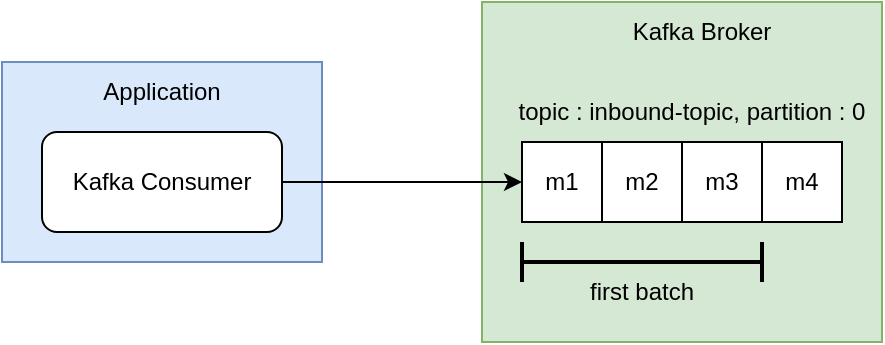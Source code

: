 <mxfile version="24.6.4" type="github">
  <diagram name="페이지-1" id="GK7q8O2aWjFqR6UCMzfh">
    <mxGraphModel dx="524" dy="997" grid="1" gridSize="10" guides="1" tooltips="1" connect="1" arrows="1" fold="1" page="1" pageScale="1" pageWidth="1169" pageHeight="827" math="0" shadow="0">
      <root>
        <mxCell id="0" />
        <mxCell id="1" parent="0" />
        <mxCell id="IjC-pqzfyY8QE6GOgvN0-1" value="" style="rounded=0;whiteSpace=wrap;html=1;fillColor=#dae8fc;strokeColor=#6c8ebf;" vertex="1" parent="1">
          <mxGeometry x="80" y="190" width="160" height="100" as="geometry" />
        </mxCell>
        <mxCell id="IjC-pqzfyY8QE6GOgvN0-2" value="Application" style="text;html=1;align=center;verticalAlign=middle;whiteSpace=wrap;rounded=0;" vertex="1" parent="1">
          <mxGeometry x="110" y="190" width="100" height="30" as="geometry" />
        </mxCell>
        <mxCell id="IjC-pqzfyY8QE6GOgvN0-4" value="Kafka Consumer" style="rounded=1;whiteSpace=wrap;html=1;" vertex="1" parent="1">
          <mxGeometry x="100" y="225" width="120" height="50" as="geometry" />
        </mxCell>
        <mxCell id="IjC-pqzfyY8QE6GOgvN0-5" value="" style="rounded=0;whiteSpace=wrap;html=1;fillColor=#d5e8d4;strokeColor=#82b366;" vertex="1" parent="1">
          <mxGeometry x="320" y="160" width="200" height="170" as="geometry" />
        </mxCell>
        <mxCell id="IjC-pqzfyY8QE6GOgvN0-6" value="Kafka Broker" style="text;html=1;align=center;verticalAlign=middle;whiteSpace=wrap;rounded=0;" vertex="1" parent="1">
          <mxGeometry x="380" y="160" width="100" height="30" as="geometry" />
        </mxCell>
        <mxCell id="IjC-pqzfyY8QE6GOgvN0-12" value="topic : inbound-topic, partition : 0" style="text;html=1;align=center;verticalAlign=middle;whiteSpace=wrap;rounded=0;" vertex="1" parent="1">
          <mxGeometry x="330" y="200" width="190" height="30" as="geometry" />
        </mxCell>
        <mxCell id="IjC-pqzfyY8QE6GOgvN0-13" value="" style="group" vertex="1" connectable="0" parent="1">
          <mxGeometry x="340" y="230" width="160" height="40" as="geometry" />
        </mxCell>
        <mxCell id="IjC-pqzfyY8QE6GOgvN0-7" value="m1" style="rounded=0;whiteSpace=wrap;html=1;" vertex="1" parent="IjC-pqzfyY8QE6GOgvN0-13">
          <mxGeometry width="40" height="40" as="geometry" />
        </mxCell>
        <mxCell id="IjC-pqzfyY8QE6GOgvN0-8" value="m2" style="rounded=0;whiteSpace=wrap;html=1;" vertex="1" parent="IjC-pqzfyY8QE6GOgvN0-13">
          <mxGeometry x="40" width="40" height="40" as="geometry" />
        </mxCell>
        <mxCell id="IjC-pqzfyY8QE6GOgvN0-9" value="m3" style="rounded=0;whiteSpace=wrap;html=1;" vertex="1" parent="IjC-pqzfyY8QE6GOgvN0-13">
          <mxGeometry x="80" width="40" height="40" as="geometry" />
        </mxCell>
        <mxCell id="IjC-pqzfyY8QE6GOgvN0-10" value="m4" style="rounded=0;whiteSpace=wrap;html=1;" vertex="1" parent="IjC-pqzfyY8QE6GOgvN0-13">
          <mxGeometry x="120" width="40" height="40" as="geometry" />
        </mxCell>
        <mxCell id="IjC-pqzfyY8QE6GOgvN0-15" value="" style="shape=crossbar;whiteSpace=wrap;html=1;rounded=1;strokeWidth=2;" vertex="1" parent="1">
          <mxGeometry x="340" y="280" width="120" height="20" as="geometry" />
        </mxCell>
        <mxCell id="IjC-pqzfyY8QE6GOgvN0-16" value="first batch" style="text;html=1;align=center;verticalAlign=middle;whiteSpace=wrap;rounded=0;" vertex="1" parent="1">
          <mxGeometry x="370" y="290" width="60" height="30" as="geometry" />
        </mxCell>
        <mxCell id="IjC-pqzfyY8QE6GOgvN0-17" style="edgeStyle=orthogonalEdgeStyle;rounded=0;orthogonalLoop=1;jettySize=auto;html=1;entryX=0;entryY=0.5;entryDx=0;entryDy=0;" edge="1" parent="1" source="IjC-pqzfyY8QE6GOgvN0-4" target="IjC-pqzfyY8QE6GOgvN0-7">
          <mxGeometry relative="1" as="geometry" />
        </mxCell>
      </root>
    </mxGraphModel>
  </diagram>
</mxfile>
